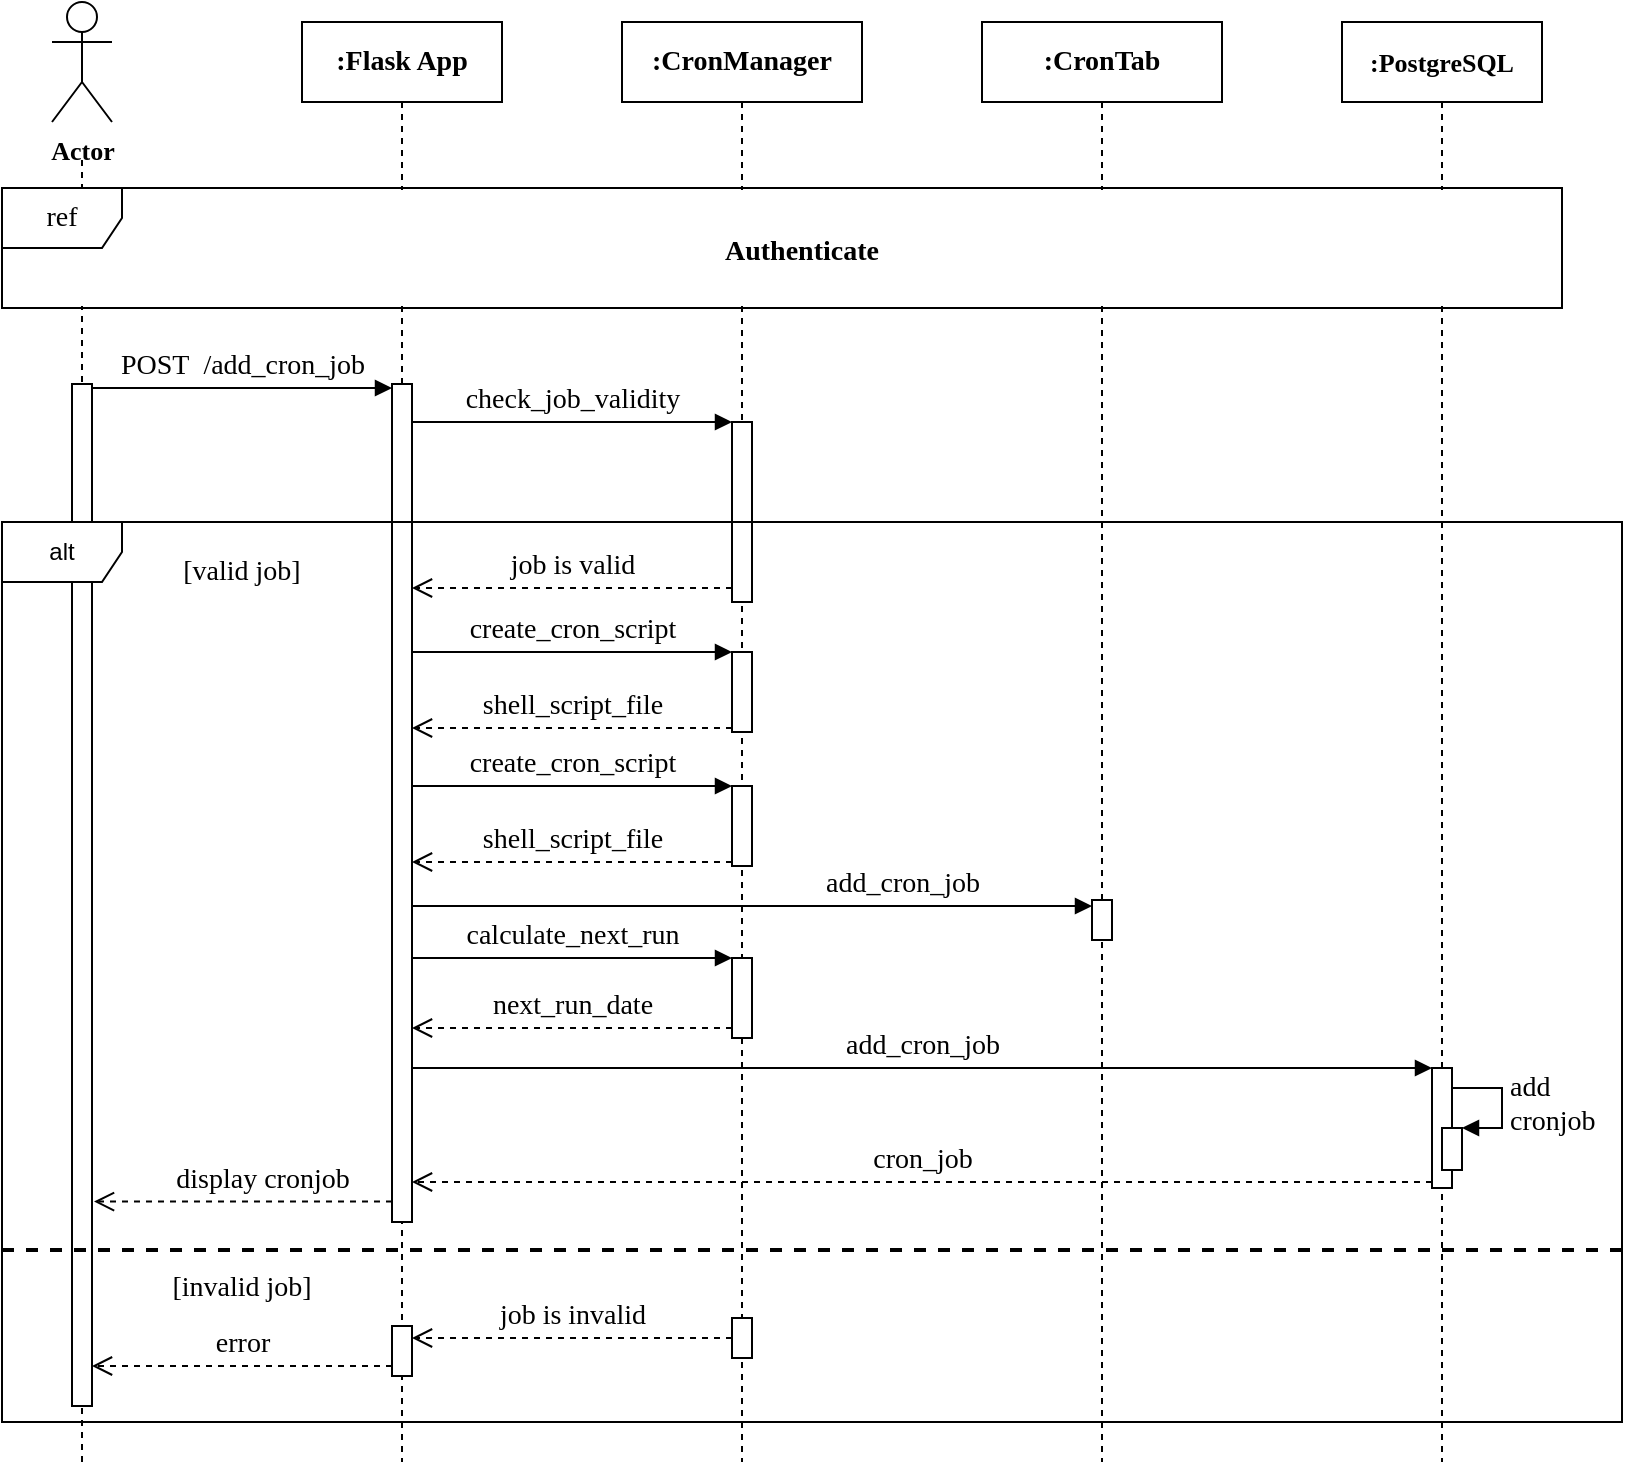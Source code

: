 <mxfile version="13.6.4" type="github">
  <diagram id="kgpKYQtTHZ0yAKxKKP6v" name="Page-1">
    <mxGraphModel dx="1483" dy="713" grid="1" gridSize="10" guides="1" tooltips="1" connect="1" arrows="1" fold="1" page="1" pageScale="1" pageWidth="850" pageHeight="1100" math="0" shadow="0" extFonts="Old Standard TT^https://fonts.googleapis.com/css?family=Old+Standard+TT">
      <root>
        <mxCell id="0" />
        <mxCell id="1" parent="0" />
        <mxCell id="BJgerjKeEdl1azDdf-ck-2" value="" style="endArrow=none;dashed=1;html=1;" parent="1" edge="1">
          <mxGeometry width="50" height="50" relative="1" as="geometry">
            <mxPoint x="250" y="810" as="sourcePoint" />
            <mxPoint x="250" y="158" as="targetPoint" />
          </mxGeometry>
        </mxCell>
        <mxCell id="won6xVCmw4BPkQLx-nKb-10" value="&lt;font face=&quot;Old Standard TT&quot; size=&quot;1&quot;&gt;&lt;b style=&quot;font-size: 14px&quot;&gt;:CronTab&lt;/b&gt;&lt;/font&gt;" style="shape=umlLifeline;perimeter=lifelinePerimeter;whiteSpace=wrap;html=1;container=1;collapsible=0;recursiveResize=0;outlineConnect=0;" parent="1" vertex="1">
          <mxGeometry x="700" y="90" width="120" height="720" as="geometry" />
        </mxCell>
        <mxCell id="won6xVCmw4BPkQLx-nKb-11" value="&lt;font face=&quot;Old Standard TT&quot; size=&quot;1&quot;&gt;&lt;b style=&quot;font-size: 13px&quot;&gt;:PostgreSQL&lt;/b&gt;&lt;/font&gt;" style="shape=umlLifeline;perimeter=lifelinePerimeter;whiteSpace=wrap;html=1;container=1;collapsible=0;recursiveResize=0;outlineConnect=0;" parent="1" vertex="1">
          <mxGeometry x="880" y="90" width="100" height="720" as="geometry" />
        </mxCell>
        <mxCell id="tm0qoD8EZ-h7sCKLFaxw-24" value="" style="html=1;points=[];perimeter=orthogonalPerimeter;strokeWidth=1;fontFamily=Old Standard TT;fontSize=14;" vertex="1" parent="won6xVCmw4BPkQLx-nKb-11">
          <mxGeometry x="45" y="523" width="10" height="60" as="geometry" />
        </mxCell>
        <mxCell id="tm0qoD8EZ-h7sCKLFaxw-29" value="" style="html=1;points=[];perimeter=orthogonalPerimeter;strokeWidth=1;fontFamily=Old Standard TT;fontSize=14;" vertex="1" parent="won6xVCmw4BPkQLx-nKb-11">
          <mxGeometry x="50" y="553" width="10" height="21" as="geometry" />
        </mxCell>
        <mxCell id="tm0qoD8EZ-h7sCKLFaxw-30" value="add&lt;br&gt;cronjob" style="edgeStyle=orthogonalEdgeStyle;html=1;align=left;spacingLeft=2;endArrow=block;rounded=0;entryX=1;entryY=0;labelBackgroundColor=none;strokeWidth=1;fontFamily=Old Standard TT;fontSize=14;" edge="1" target="tm0qoD8EZ-h7sCKLFaxw-29" parent="won6xVCmw4BPkQLx-nKb-11">
          <mxGeometry relative="1" as="geometry">
            <mxPoint x="55" y="533" as="sourcePoint" />
            <Array as="points">
              <mxPoint x="80" y="533" />
            </Array>
          </mxGeometry>
        </mxCell>
        <mxCell id="won6xVCmw4BPkQLx-nKb-28" value="&lt;font face=&quot;Old Standard TT&quot; style=&quot;font-size: 13px&quot;&gt;&lt;b&gt;Actor&lt;/b&gt;&lt;/font&gt;" style="shape=umlActor;verticalLabelPosition=bottom;verticalAlign=top;html=1;" parent="1" vertex="1">
          <mxGeometry x="235" y="80" width="30" height="60" as="geometry" />
        </mxCell>
        <mxCell id="won6xVCmw4BPkQLx-nKb-9" value="&lt;font face=&quot;Old Standard TT&quot; size=&quot;1&quot;&gt;&lt;b style=&quot;font-size: 14px&quot;&gt;:Flask App&lt;/b&gt;&lt;/font&gt;" style="shape=umlLifeline;perimeter=lifelinePerimeter;whiteSpace=wrap;html=1;container=1;collapsible=0;recursiveResize=0;outlineConnect=0;" parent="1" vertex="1">
          <mxGeometry x="360" y="90" width="100" height="720" as="geometry" />
        </mxCell>
        <mxCell id="BJgerjKeEdl1azDdf-ck-3" value="" style="html=1;points=[];perimeter=orthogonalPerimeter;" parent="won6xVCmw4BPkQLx-nKb-9" vertex="1">
          <mxGeometry x="45" y="181" width="10" height="419" as="geometry" />
        </mxCell>
        <mxCell id="tm0qoD8EZ-h7sCKLFaxw-33" value="" style="html=1;points=[];perimeter=orthogonalPerimeter;strokeWidth=1;fontFamily=Old Standard TT;fontSize=14;" vertex="1" parent="won6xVCmw4BPkQLx-nKb-9">
          <mxGeometry x="45" y="652" width="10" height="25" as="geometry" />
        </mxCell>
        <mxCell id="BJgerjKeEdl1azDdf-ck-6" value="&lt;font face=&quot;Old Standard TT&quot; style=&quot;font-size: 14px&quot;&gt;POST&amp;nbsp; /add_cron_job&lt;/font&gt;" style="html=1;verticalAlign=bottom;endArrow=block;labelBackgroundColor=none;" parent="1" edge="1">
          <mxGeometry width="80" relative="1" as="geometry">
            <mxPoint x="255" y="273" as="sourcePoint" />
            <mxPoint x="405" y="273" as="targetPoint" />
          </mxGeometry>
        </mxCell>
        <mxCell id="BJgerjKeEdl1azDdf-ck-7" value="" style="html=1;points=[];perimeter=orthogonalPerimeter;" parent="1" vertex="1">
          <mxGeometry x="245" y="271" width="10" height="511" as="geometry" />
        </mxCell>
        <mxCell id="won6xVCmw4BPkQLx-nKb-49" value="&lt;font face=&quot;Old Standard TT&quot; size=&quot;1&quot;&gt;&lt;b style=&quot;font-size: 14px&quot;&gt;:CronManager&lt;/b&gt;&lt;/font&gt;" style="shape=umlLifeline;perimeter=lifelinePerimeter;whiteSpace=wrap;html=1;container=1;collapsible=0;recursiveResize=0;outlineConnect=0;" parent="1" vertex="1">
          <mxGeometry x="520" y="90" width="120" height="720" as="geometry" />
        </mxCell>
        <mxCell id="tm0qoD8EZ-h7sCKLFaxw-3" value="" style="html=1;points=[];perimeter=orthogonalPerimeter;" vertex="1" parent="won6xVCmw4BPkQLx-nKb-49">
          <mxGeometry x="235" y="439" width="10" height="20" as="geometry" />
        </mxCell>
        <mxCell id="tm0qoD8EZ-h7sCKLFaxw-10" value="" style="html=1;points=[];perimeter=orthogonalPerimeter;fontFamily=Old Standard TT;fontSize=14;" vertex="1" parent="won6xVCmw4BPkQLx-nKb-49">
          <mxGeometry x="55" y="382" width="10" height="40" as="geometry" />
        </mxCell>
        <mxCell id="tm0qoD8EZ-h7sCKLFaxw-18" value="" style="html=1;points=[];perimeter=orthogonalPerimeter;strokeWidth=1;fontFamily=Old Standard TT;fontSize=14;" vertex="1" parent="won6xVCmw4BPkQLx-nKb-49">
          <mxGeometry x="55" y="200" width="10" height="90" as="geometry" />
        </mxCell>
        <mxCell id="tm0qoD8EZ-h7sCKLFaxw-21" value="" style="html=1;points=[];perimeter=orthogonalPerimeter;fontFamily=Old Standard TT;fontSize=14;" vertex="1" parent="won6xVCmw4BPkQLx-nKb-49">
          <mxGeometry x="55" y="315" width="10" height="40" as="geometry" />
        </mxCell>
        <mxCell id="tm0qoD8EZ-h7sCKLFaxw-22" value="shell_script_file" style="html=1;verticalAlign=bottom;endArrow=open;dashed=1;endSize=8;exitX=0;exitY=0.95;labelBackgroundColor=none;fontFamily=Old Standard TT;fontSize=14;" edge="1" parent="won6xVCmw4BPkQLx-nKb-49" source="tm0qoD8EZ-h7sCKLFaxw-21">
          <mxGeometry relative="1" as="geometry">
            <mxPoint x="-105" y="353" as="targetPoint" />
          </mxGeometry>
        </mxCell>
        <mxCell id="tm0qoD8EZ-h7sCKLFaxw-23" value="create_cron_script" style="html=1;verticalAlign=bottom;endArrow=block;entryX=0;entryY=0;labelBackgroundColor=none;fontFamily=Old Standard TT;fontSize=14;" edge="1" parent="won6xVCmw4BPkQLx-nKb-49" target="tm0qoD8EZ-h7sCKLFaxw-21">
          <mxGeometry relative="1" as="geometry">
            <mxPoint x="-105" y="315" as="sourcePoint" />
          </mxGeometry>
        </mxCell>
        <mxCell id="tm0qoD8EZ-h7sCKLFaxw-31" value="" style="html=1;points=[];perimeter=orthogonalPerimeter;strokeWidth=1;fontFamily=Old Standard TT;fontSize=14;" vertex="1" parent="won6xVCmw4BPkQLx-nKb-49">
          <mxGeometry x="55" y="648" width="10" height="20" as="geometry" />
        </mxCell>
        <mxCell id="scSC1ONJ-kp-0vuA-Wr2-29" value="Authenticate" style="text;align=center;fontStyle=1;verticalAlign=middle;spacingLeft=3;spacingRight=3;strokeColor=none;rotatable=0;points=[[0,0.5],[1,0.5]];portConstraint=eastwest;fontFamily=Old Standard TT;fontSize=14;fillColor=#ffffff;" parent="1" vertex="1">
          <mxGeometry x="240" y="174" width="740" height="58" as="geometry" />
        </mxCell>
        <mxCell id="scSC1ONJ-kp-0vuA-Wr2-28" value="ref" style="shape=umlFrame;whiteSpace=wrap;html=1;strokeWidth=1;fontFamily=Old Standard TT;fontSize=14;" parent="1" vertex="1">
          <mxGeometry x="210" y="173" width="780" height="60" as="geometry" />
        </mxCell>
        <mxCell id="tm0qoD8EZ-h7sCKLFaxw-4" value="&lt;font style=&quot;font-size: 14px&quot; face=&quot;Old Standard TT&quot;&gt;add_cron_job&lt;/font&gt;" style="html=1;verticalAlign=bottom;endArrow=block;labelBackgroundColor=none;" edge="1" parent="1">
          <mxGeometry x="0.441" relative="1" as="geometry">
            <mxPoint x="415" y="532" as="sourcePoint" />
            <mxPoint x="755" y="532" as="targetPoint" />
            <mxPoint as="offset" />
          </mxGeometry>
        </mxCell>
        <mxCell id="tm0qoD8EZ-h7sCKLFaxw-9" value="[valid job]" style="text;align=center;fontStyle=0;verticalAlign=middle;spacingLeft=3;spacingRight=3;strokeColor=none;rotatable=0;points=[[0,0.5],[1,0.5]];portConstraint=eastwest;fontFamily=Old Standard TT;fontSize=14;" vertex="1" parent="1">
          <mxGeometry x="290" y="350" width="80" height="26" as="geometry" />
        </mxCell>
        <mxCell id="tm0qoD8EZ-h7sCKLFaxw-12" value="shell_script_file" style="html=1;verticalAlign=bottom;endArrow=open;dashed=1;endSize=8;exitX=0;exitY=0.95;labelBackgroundColor=none;fontFamily=Old Standard TT;fontSize=14;" edge="1" source="tm0qoD8EZ-h7sCKLFaxw-10" parent="1">
          <mxGeometry relative="1" as="geometry">
            <mxPoint x="415" y="510" as="targetPoint" />
          </mxGeometry>
        </mxCell>
        <mxCell id="tm0qoD8EZ-h7sCKLFaxw-11" value="create_cron_script" style="html=1;verticalAlign=bottom;endArrow=block;entryX=0;entryY=0;labelBackgroundColor=none;fontFamily=Old Standard TT;fontSize=14;" edge="1" target="tm0qoD8EZ-h7sCKLFaxw-10" parent="1">
          <mxGeometry relative="1" as="geometry">
            <mxPoint x="415" y="472" as="sourcePoint" />
          </mxGeometry>
        </mxCell>
        <mxCell id="tm0qoD8EZ-h7sCKLFaxw-13" value="" style="html=1;points=[];perimeter=orthogonalPerimeter;fontFamily=Old Standard TT;fontSize=14;" vertex="1" parent="1">
          <mxGeometry x="575" y="558" width="10" height="40" as="geometry" />
        </mxCell>
        <mxCell id="tm0qoD8EZ-h7sCKLFaxw-14" value="next_run_date" style="html=1;verticalAlign=bottom;endArrow=open;dashed=1;endSize=8;exitX=0;exitY=0.95;labelBackgroundColor=none;fontFamily=Old Standard TT;fontSize=14;" edge="1" parent="1">
          <mxGeometry relative="1" as="geometry">
            <mxPoint x="415" y="593" as="targetPoint" />
            <mxPoint x="575" y="593" as="sourcePoint" />
          </mxGeometry>
        </mxCell>
        <mxCell id="tm0qoD8EZ-h7sCKLFaxw-15" value="calculate_next_run" style="html=1;verticalAlign=bottom;endArrow=block;entryX=0;entryY=0;labelBackgroundColor=none;fontFamily=Old Standard TT;fontSize=14;" edge="1" parent="1" target="tm0qoD8EZ-h7sCKLFaxw-13">
          <mxGeometry relative="1" as="geometry">
            <mxPoint x="415" y="558" as="sourcePoint" />
          </mxGeometry>
        </mxCell>
        <mxCell id="tm0qoD8EZ-h7sCKLFaxw-17" value="[invalid job]" style="text;align=center;fontStyle=0;verticalAlign=middle;spacingLeft=3;spacingRight=3;strokeColor=none;rotatable=0;points=[[0,0.5],[1,0.5]];portConstraint=eastwest;fontFamily=Old Standard TT;fontSize=14;" vertex="1" parent="1">
          <mxGeometry x="290" y="708" width="80" height="26" as="geometry" />
        </mxCell>
        <mxCell id="tm0qoD8EZ-h7sCKLFaxw-19" value="check_job_validity" style="html=1;verticalAlign=bottom;endArrow=block;entryX=0;entryY=0;labelBackgroundColor=none;fontFamily=Old Standard TT;fontSize=14;strokeWidth=1;" edge="1" target="tm0qoD8EZ-h7sCKLFaxw-18" parent="1" source="BJgerjKeEdl1azDdf-ck-3">
          <mxGeometry relative="1" as="geometry">
            <mxPoint x="505" y="290" as="sourcePoint" />
          </mxGeometry>
        </mxCell>
        <mxCell id="tm0qoD8EZ-h7sCKLFaxw-20" value="job is valid" style="html=1;verticalAlign=bottom;endArrow=open;endSize=8;labelBackgroundColor=none;fontFamily=Old Standard TT;fontSize=14;strokeWidth=1;dashed=1;" edge="1" source="tm0qoD8EZ-h7sCKLFaxw-18" parent="1">
          <mxGeometry relative="1" as="geometry">
            <mxPoint x="415" y="373.0" as="targetPoint" />
            <mxPoint x="540" y="373" as="sourcePoint" />
          </mxGeometry>
        </mxCell>
        <mxCell id="tm0qoD8EZ-h7sCKLFaxw-25" value="add_cron_job" style="html=1;verticalAlign=bottom;endArrow=block;entryX=0;entryY=0;labelBackgroundColor=none;strokeWidth=1;fontFamily=Old Standard TT;fontSize=14;" edge="1" target="tm0qoD8EZ-h7sCKLFaxw-24" parent="1" source="BJgerjKeEdl1azDdf-ck-3">
          <mxGeometry relative="1" as="geometry">
            <mxPoint x="855" y="613" as="sourcePoint" />
          </mxGeometry>
        </mxCell>
        <mxCell id="tm0qoD8EZ-h7sCKLFaxw-26" value="cron_job" style="html=1;verticalAlign=bottom;endArrow=open;dashed=1;endSize=8;exitX=0;exitY=0.95;labelBackgroundColor=none;strokeWidth=1;fontFamily=Old Standard TT;fontSize=14;" edge="1" source="tm0qoD8EZ-h7sCKLFaxw-24" parent="1" target="BJgerjKeEdl1azDdf-ck-3">
          <mxGeometry relative="1" as="geometry">
            <mxPoint x="855" y="651" as="targetPoint" />
          </mxGeometry>
        </mxCell>
        <mxCell id="tm0qoD8EZ-h7sCKLFaxw-32" value="job is invalid" style="html=1;verticalAlign=bottom;endArrow=open;dashed=1;endSize=8;labelBackgroundColor=none;strokeWidth=1;fontFamily=Old Standard TT;fontSize=14;" edge="1" parent="1" source="tm0qoD8EZ-h7sCKLFaxw-31" target="tm0qoD8EZ-h7sCKLFaxw-33">
          <mxGeometry relative="1" as="geometry">
            <mxPoint x="550" y="748" as="sourcePoint" />
            <mxPoint x="470" y="748" as="targetPoint" />
          </mxGeometry>
        </mxCell>
        <mxCell id="tm0qoD8EZ-h7sCKLFaxw-34" value="error" style="html=1;verticalAlign=bottom;endArrow=open;dashed=1;endSize=8;labelBackgroundColor=none;strokeWidth=1;fontFamily=Old Standard TT;fontSize=14;" edge="1" parent="1">
          <mxGeometry relative="1" as="geometry">
            <mxPoint x="405" y="762" as="sourcePoint" />
            <mxPoint x="255" y="762" as="targetPoint" />
          </mxGeometry>
        </mxCell>
        <mxCell id="tm0qoD8EZ-h7sCKLFaxw-35" value="display cronjob" style="html=1;verticalAlign=bottom;endArrow=open;dashed=1;endSize=8;labelBackgroundColor=none;strokeWidth=1;fontFamily=Old Standard TT;fontSize=14;entryX=1.1;entryY=0.8;entryDx=0;entryDy=0;entryPerimeter=0;" edge="1" parent="1" source="BJgerjKeEdl1azDdf-ck-3" target="BJgerjKeEdl1azDdf-ck-7">
          <mxGeometry x="-0.128" relative="1" as="geometry">
            <mxPoint x="380" y="680" as="sourcePoint" />
            <mxPoint x="260" y="680" as="targetPoint" />
            <mxPoint as="offset" />
          </mxGeometry>
        </mxCell>
        <mxCell id="tm0qoD8EZ-h7sCKLFaxw-16" value="" style="line;strokeWidth=2;fillColor=none;align=left;verticalAlign=middle;spacingTop=-1;spacingLeft=3;spacingRight=3;rotatable=0;labelPosition=right;points=[];portConstraint=eastwest;fontFamily=Old Standard TT;fontSize=14;dashed=1;" vertex="1" parent="1">
          <mxGeometry x="210" y="700" width="810" height="8" as="geometry" />
        </mxCell>
        <mxCell id="tm0qoD8EZ-h7sCKLFaxw-8" value="alt" style="shape=umlFrame;whiteSpace=wrap;html=1;" vertex="1" parent="1">
          <mxGeometry x="210" y="340" width="810" height="450" as="geometry" />
        </mxCell>
      </root>
    </mxGraphModel>
  </diagram>
</mxfile>
